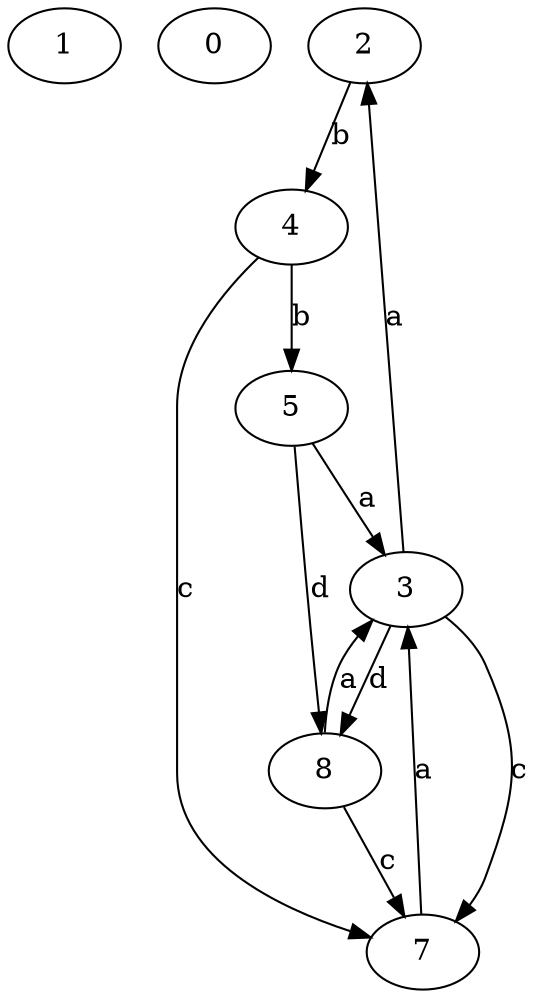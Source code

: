 strict digraph  {
1;
0;
2;
3;
4;
5;
7;
8;
2 -> 4  [label=b];
3 -> 2  [label=a];
3 -> 7  [label=c];
3 -> 8  [label=d];
4 -> 5  [label=b];
4 -> 7  [label=c];
5 -> 3  [label=a];
5 -> 8  [label=d];
7 -> 3  [label=a];
8 -> 3  [label=a];
8 -> 7  [label=c];
}
